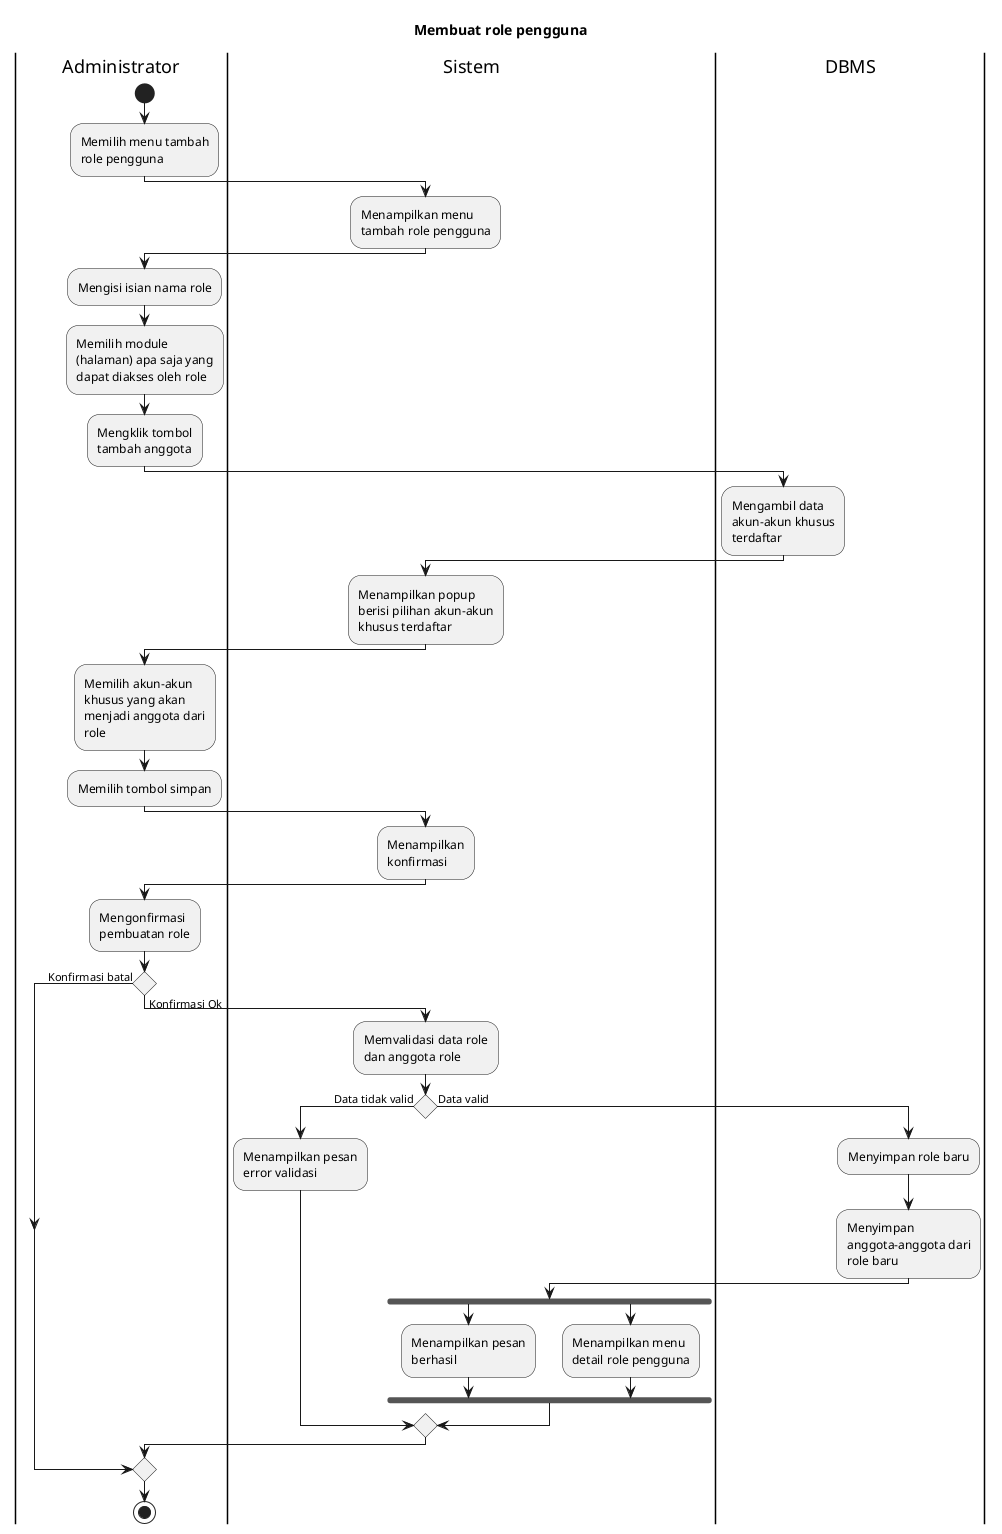 @startuml UC-MGUSER-006 - Membuat role pengguna
skinparam wrapWidth 140

title Membuat role pengguna

|Administrator|
start
:Memilih menu tambah role pengguna;

|Sistem|
:Menampilkan menu tambah role pengguna;

|Administrator|
:Mengisi isian nama role;
:Memilih module (halaman) apa saja yang dapat diakses oleh role;
:Mengklik tombol tambah anggota;

|DBMS|
:Mengambil data akun-akun khusus terdaftar;

|Sistem|
:Menampilkan popup berisi pilihan akun-akun khusus terdaftar;

|Administrator|
:Memilih akun-akun khusus yang akan menjadi anggota dari role;
:Memilih tombol simpan;

|Sistem|
:Menampilkan konfirmasi;

|Administrator|
:Mengonfirmasi pembuatan role;

if () then (Konfirmasi batal)
else (Konfirmasi Ok)
  |Sistem|
  :Memvalidasi data role dan anggota role;

  if () then (Data tidak valid)
    :Menampilkan pesan error validasi;
  else (Data valid)
    |DBMS|
    :Menyimpan role baru;
    :Menyimpan anggota-anggota dari role baru;

    |Sistem|
    fork
      :Menampilkan pesan berhasil;
    fork again
      :Menampilkan menu detail role pengguna;
    endfork
  endif
endif

|Administrator|
stop

@enduml